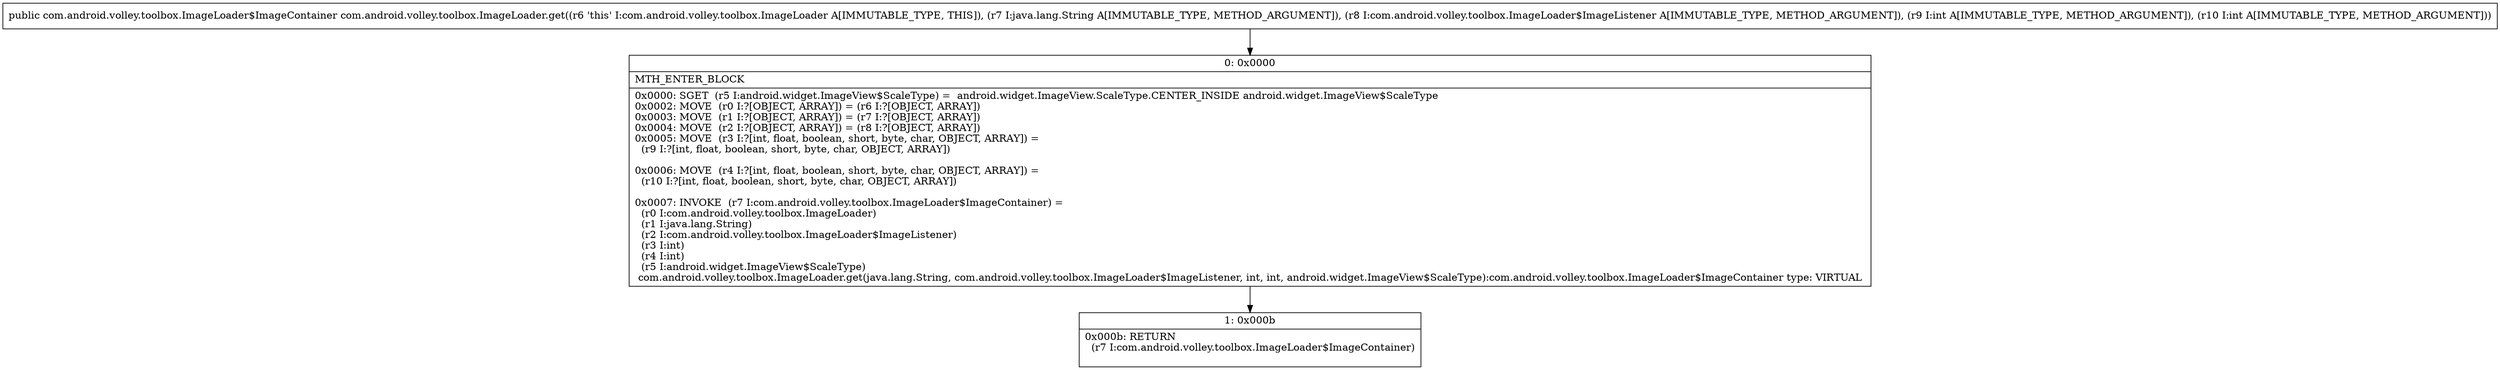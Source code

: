 digraph "CFG forcom.android.volley.toolbox.ImageLoader.get(Ljava\/lang\/String;Lcom\/android\/volley\/toolbox\/ImageLoader$ImageListener;II)Lcom\/android\/volley\/toolbox\/ImageLoader$ImageContainer;" {
Node_0 [shape=record,label="{0\:\ 0x0000|MTH_ENTER_BLOCK\l|0x0000: SGET  (r5 I:android.widget.ImageView$ScaleType) =  android.widget.ImageView.ScaleType.CENTER_INSIDE android.widget.ImageView$ScaleType \l0x0002: MOVE  (r0 I:?[OBJECT, ARRAY]) = (r6 I:?[OBJECT, ARRAY]) \l0x0003: MOVE  (r1 I:?[OBJECT, ARRAY]) = (r7 I:?[OBJECT, ARRAY]) \l0x0004: MOVE  (r2 I:?[OBJECT, ARRAY]) = (r8 I:?[OBJECT, ARRAY]) \l0x0005: MOVE  (r3 I:?[int, float, boolean, short, byte, char, OBJECT, ARRAY]) = \l  (r9 I:?[int, float, boolean, short, byte, char, OBJECT, ARRAY])\l \l0x0006: MOVE  (r4 I:?[int, float, boolean, short, byte, char, OBJECT, ARRAY]) = \l  (r10 I:?[int, float, boolean, short, byte, char, OBJECT, ARRAY])\l \l0x0007: INVOKE  (r7 I:com.android.volley.toolbox.ImageLoader$ImageContainer) = \l  (r0 I:com.android.volley.toolbox.ImageLoader)\l  (r1 I:java.lang.String)\l  (r2 I:com.android.volley.toolbox.ImageLoader$ImageListener)\l  (r3 I:int)\l  (r4 I:int)\l  (r5 I:android.widget.ImageView$ScaleType)\l com.android.volley.toolbox.ImageLoader.get(java.lang.String, com.android.volley.toolbox.ImageLoader$ImageListener, int, int, android.widget.ImageView$ScaleType):com.android.volley.toolbox.ImageLoader$ImageContainer type: VIRTUAL \l}"];
Node_1 [shape=record,label="{1\:\ 0x000b|0x000b: RETURN  \l  (r7 I:com.android.volley.toolbox.ImageLoader$ImageContainer)\l \l}"];
MethodNode[shape=record,label="{public com.android.volley.toolbox.ImageLoader$ImageContainer com.android.volley.toolbox.ImageLoader.get((r6 'this' I:com.android.volley.toolbox.ImageLoader A[IMMUTABLE_TYPE, THIS]), (r7 I:java.lang.String A[IMMUTABLE_TYPE, METHOD_ARGUMENT]), (r8 I:com.android.volley.toolbox.ImageLoader$ImageListener A[IMMUTABLE_TYPE, METHOD_ARGUMENT]), (r9 I:int A[IMMUTABLE_TYPE, METHOD_ARGUMENT]), (r10 I:int A[IMMUTABLE_TYPE, METHOD_ARGUMENT])) }"];
MethodNode -> Node_0;
Node_0 -> Node_1;
}

